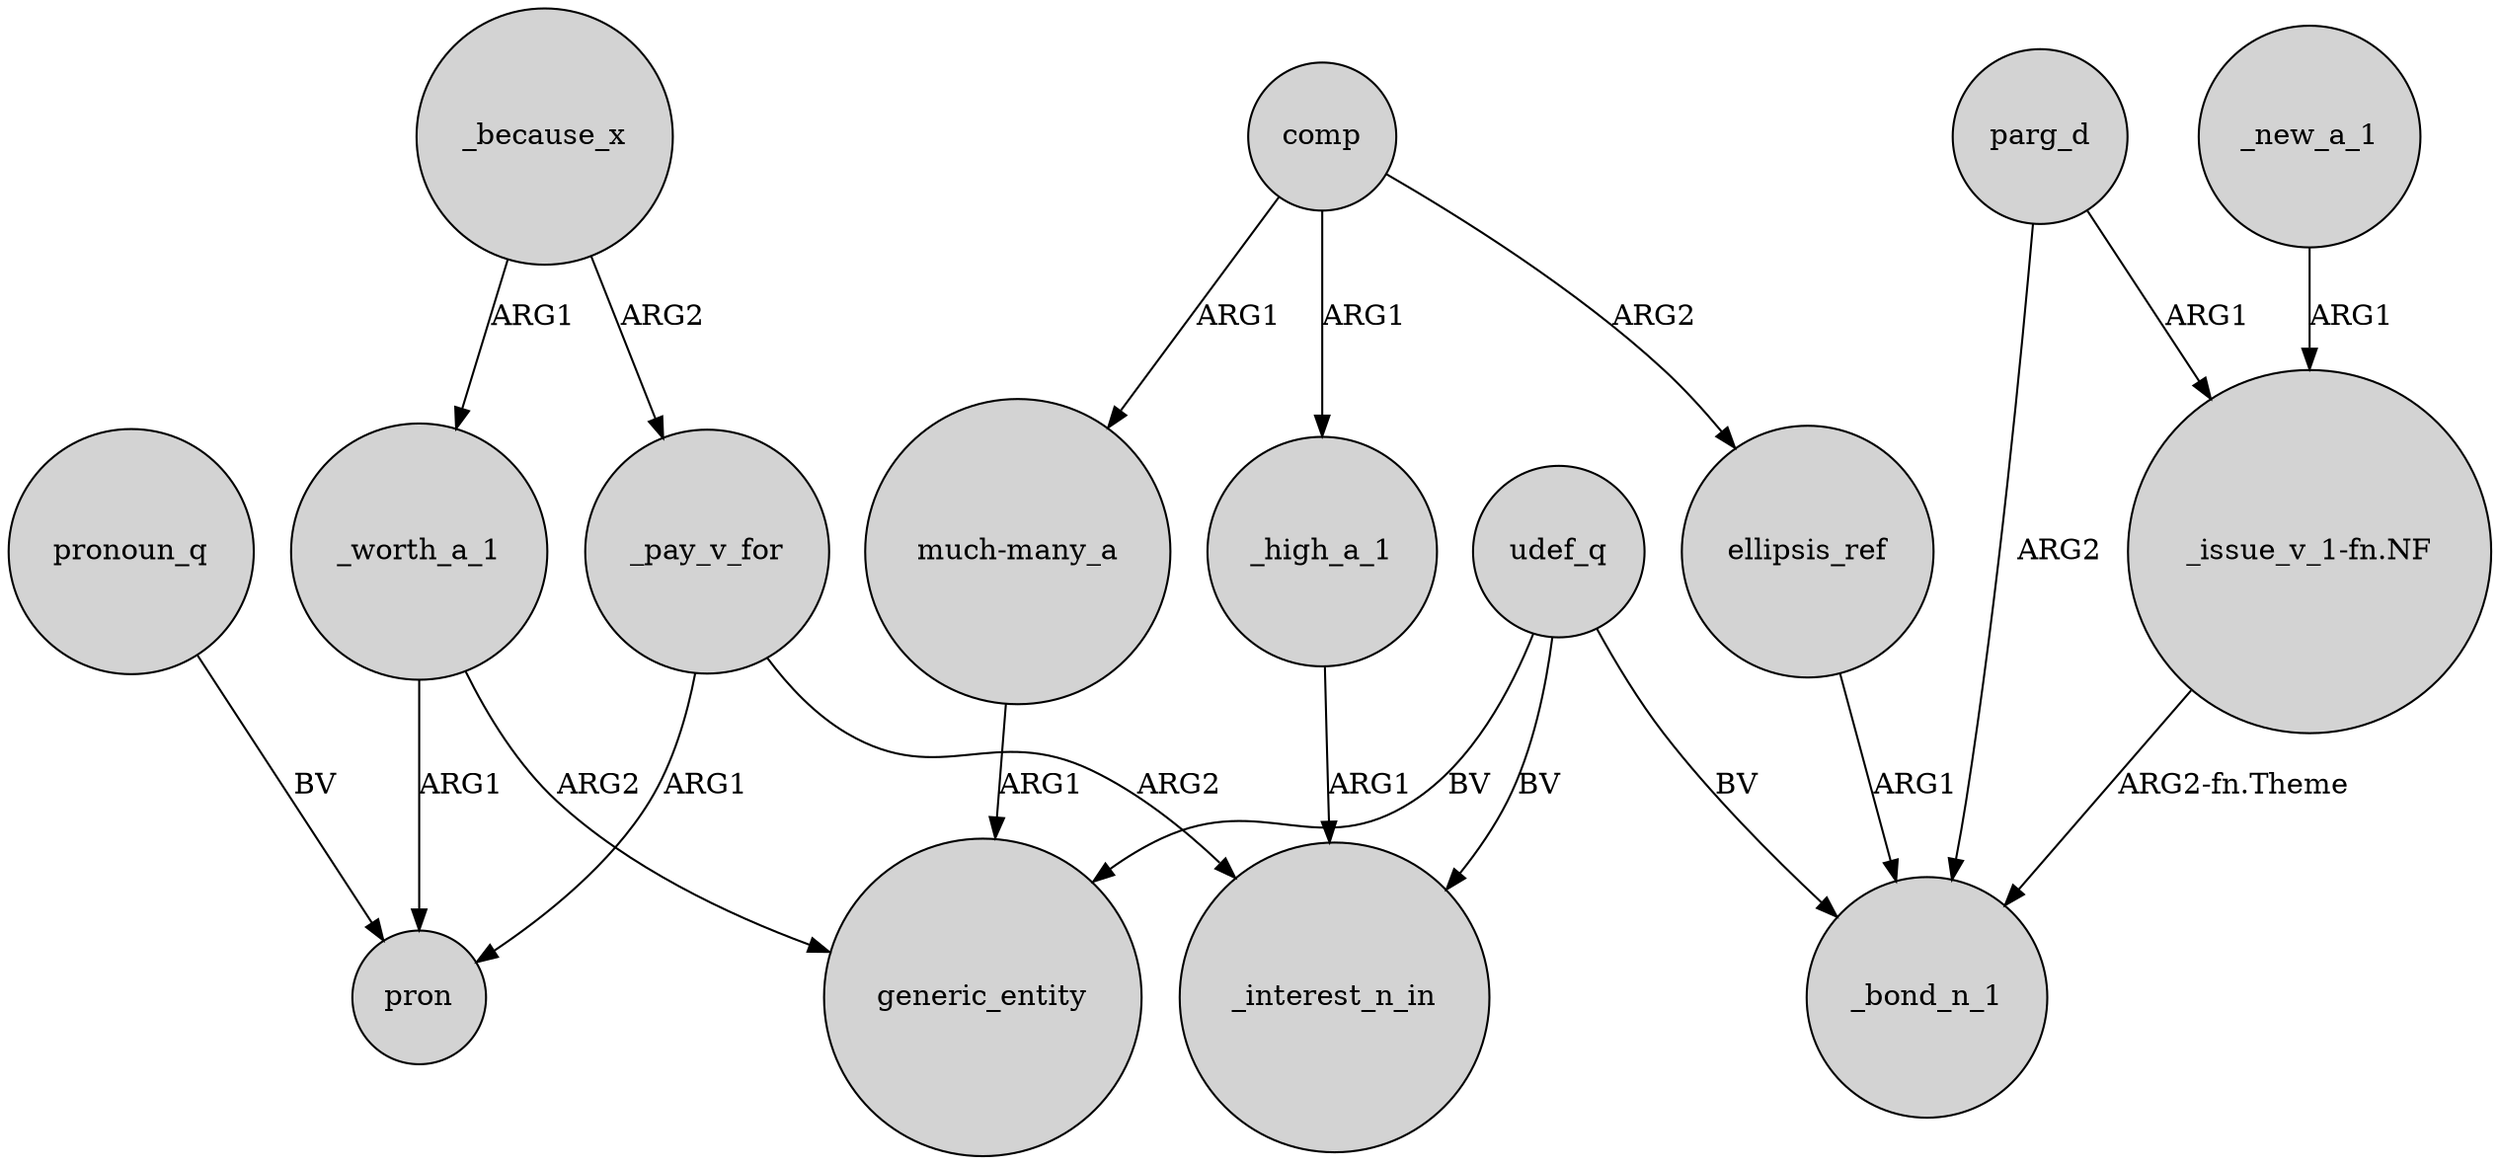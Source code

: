digraph {
	node [shape=circle style=filled]
	_worth_a_1 -> pron [label=ARG1]
	udef_q -> generic_entity [label=BV]
	comp -> ellipsis_ref [label=ARG2]
	parg_d -> _bond_n_1 [label=ARG2]
	"much-many_a" -> generic_entity [label=ARG1]
	comp -> _high_a_1 [label=ARG1]
	_pay_v_for -> pron [label=ARG1]
	udef_q -> _interest_n_in [label=BV]
	ellipsis_ref -> _bond_n_1 [label=ARG1]
	_worth_a_1 -> generic_entity [label=ARG2]
	_because_x -> _pay_v_for [label=ARG2]
	pronoun_q -> pron [label=BV]
	udef_q -> _bond_n_1 [label=BV]
	parg_d -> "_issue_v_1-fn.NF" [label=ARG1]
	comp -> "much-many_a" [label=ARG1]
	"_issue_v_1-fn.NF" -> _bond_n_1 [label="ARG2-fn.Theme"]
	_pay_v_for -> _interest_n_in [label=ARG2]
	_because_x -> _worth_a_1 [label=ARG1]
	_high_a_1 -> _interest_n_in [label=ARG1]
	_new_a_1 -> "_issue_v_1-fn.NF" [label=ARG1]
}
